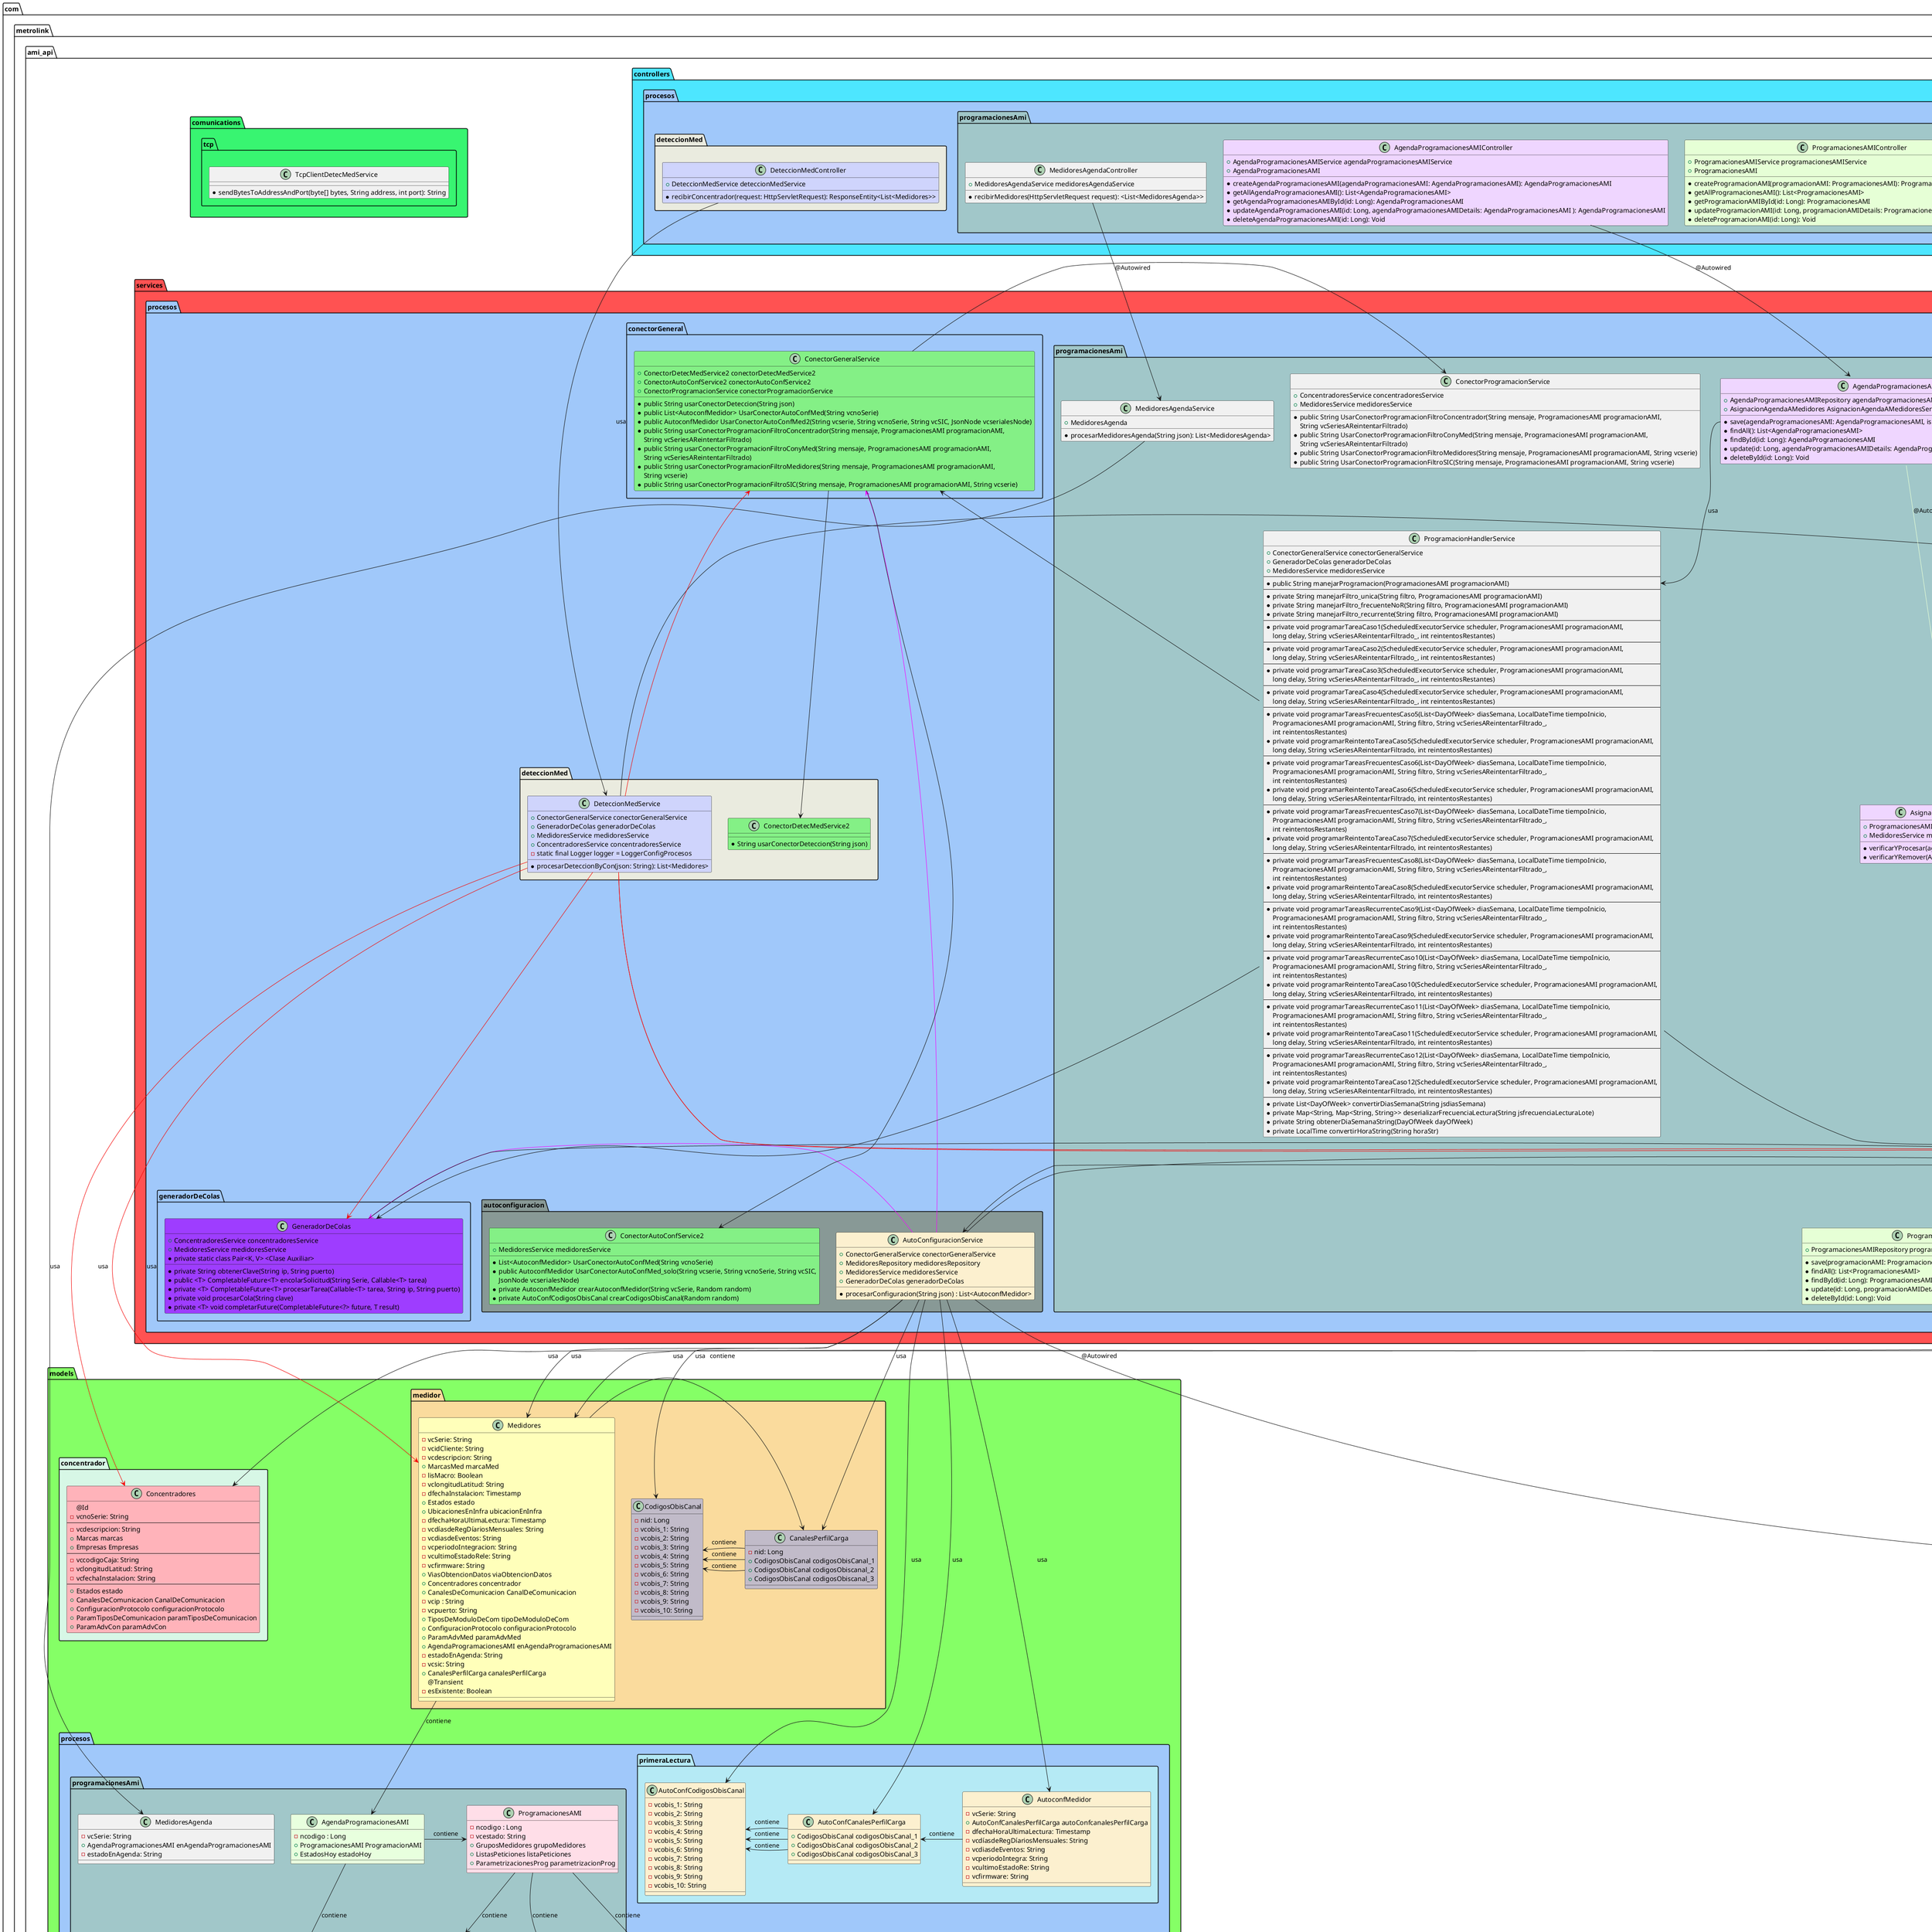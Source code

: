 @startuml "API__procesos"

!define SHOW_PART_PROCESOS 1
!define SHOW_CONCENTRADOR 1
!define SHOW_MEDIDOR 1
!define SHOW_AUTOCONF 1
!define SHOW_PROGRAMACIONES_AMI 1
!define SHOW_COMUNCIATIONS 1

package "C:\ApiAmiMetrolink" {
    package "logs" {
        package "procesos" {
            class procesos_log {
                "procesos.log"

                note "Esto representa un archivo .log"
            }
        }
    }
}


package "com.metrolink.ami_api" {

    package "com.metrolink.ami_api.config"{
        class LoggerConfigProcesos #05f7c3 {

            -static final Logger logger
            +static Logger getLogger()
        }
    }

    package "com.metrolink.ami_api.models" #85ff66{

        !if SHOW_MEDIDOR
        package "com.metrolink.ami_api.models.medidor" #fadb9d{
            class Medidores #FFFFBA {
                - vcSerie: String
                - vcidCliente: String
                - vcdescripcion: String
                + MarcasMed marcaMed
                - lisMacro: Boolean
                - vclongitudLatitud: String
                - dfechaInstalacion: Timestamp
                + Estados estado
                + UbicacionesEnInfra ubicacionEnInfra
                - dfechaHoraUltimaLectura: Timestamp
                - vcdíasdeRegDíariosMensuales: String
                - vcdiasdeEventos: String
                - vcperiodoIntegracion: String
                - vcultimoEstadoRele: String
                - vcfirmware: String
                + ViasObtencionDatos viaObtencionDatos
                + Concentradores concentrador
                + CanalesDeComunicacion CanalDeComunicacion
                - vcip : String
                - vcpuerto: String
                + TiposDeModuloDeCom tipoDeModuloDeCom
                + ConfiguracionProtocolo configuracionProtocolo
                + ParamAdvMed paramAdvMed
                + AgendaProgramacionesAMI enAgendaProgramacionesAMI
                - estadoEnAgenda: String
                - vcsic: String
                + CanalesPerfilCarga canalesPerfilCarga
                @Transient
                - esExistente: Boolean
            }

            class CanalesPerfilCarga #c1bbc9 {
                - nid: Long
                + CodigosObisCanal codigosObisCanal_1
                + CodigosObisCanal codigosObiscanal_2
                + CodigosObisCanal codigosObiscanal_3
            }

            class CodigosObisCanal #c1bbc9{
                - nid: Long
                - vcobis_1: String
                - vcobis_2: String
                - vcobis_3: String
                - vcobis_4: String
                - vcobis_5: String
                - vcobis_6: String
                - vcobis_7: String
                - vcobis_8: String
                - vcobis_9: String
                - vcobis_10: String
            }
        }
        !endif

        !if SHOW_CONCENTRADOR
        package "com.metrolink.ami_api.models.concentrador" #d7f7e6{
            class Concentradores #FFB3BA {
                @Id
                -vcnoSerie: String
                --
                -vcdescripcion: String
                + Marcas marcas
                + Empresas Empresas
                --
                -vccodigoCaja: String
                -vclongitudLatitud: String
                -vcfechaInstalacion: String
                --
                + Estados estado
                + CanalesDeComunicacion CanalDeComunicacion
                + ConfiguracionProtocolo configuracionProtocolo
                + ParamTiposDeComunicacion paramTiposDeComunicacion
                + ParamAdvCon paramAdvCon
            }
        }
        !endif

        !if SHOW_PROGRAMACIONES_AMI

        package "com.metrolink.ami_api.models.procesos" #a0c8fa {
            package "com.metrolink.ami_api.models.procesos.programacionesAmi" #a1c7c9{
                class ProgramacionesAMI  #ffdee8 {
                    - ncodigo : Long
                    - vcestado: String
                    + GruposMedidores grupoMedidores
                    + ListasPeticiones listaPeticiones
                    + ParametrizacionesProg parametrizacionProg
                }

                class ParametrizacionesProg {
                    - ncodigo : Long
                    - vctipoDeLectura: String
                    - dfechaHoraInicio: Timestamp
                    - nreintentos: int
                    - jsdiasSemanaJson: String
                    - jsfrecuenciaLecturaLote: String
                }

                class ListasPeticiones  #ff6b6b {
                    - ncodigo: Long
                    - llectura_perfil_1 :  boolean
                    - leventos : boolean
                    - lregistros : boolean
                    - lfactorPotencia : boolean
                    - linstantaneos : boolean
                    - vcaccionRele: String
                    - dfechaHoraSincronizacion: Timestamp

                }

                class AgendaProgramacionesAMI  #e8ffde {
                    - ncodigo : Long
                    + ProgramacionesAMI ProgramacionAMI
                    + EstadosHoy estadoHoy
                }

                class EstadosHoy{
                    - ncodigo: Long
                    - vcdescripcion: String
                    - lproximo: boolean
                    - dfechaHoraProximo: Timestamp

                }

                class MedidoresAgenda {
                    - vcSerie: String
                    + AgendaProgramacionesAMI enAgendaProgramacionesAMI
                    - estadoEnAgenda: String
                }
            }

            class GrupoMedidores #6ae7f7 {
                nid: long
                vcfiltro: String
                vcidentificador: String
                vcSeriesMed: String
            }
            !endif

            !if SHOW_AUTOCONF
            package "com.metrolink.ami_api.models.procesos.primeraLectura" #b5eaf5{
                class AutoconfMedidor #fcf0cf{
                    - vcSerie: String
                    + AutoConfCanalesPerfilCarga autoConfcanalesPerfilCarga
                    - dfechaHoraUltimaLectura: Timestamp
                    - vcdíasdeRegDíariosMensuales: String
                    - vcdiasdeEventos: String
                    - vcperiodoIntegra: String
                    - vcultimoEstadoRe: String
                    - vcfirmware: String
                }

                class AutoConfCanalesPerfilCarga #fcf0cf{
                    + CodigosObisCanal codigosObisCanal_1
                    + CodigosObisCanal codigosObisCanal_2
                    + CodigosObisCanal codigosObisCanal_3
                }

                class AutoConfCodigosObisCanal #fcf0cf{
                    - vcobis_1: String
                    - vcobis_2: String
                    - vcobis_3: String
                    - vcobis_4: String
                    - vcobis_5: String
                    - vcobis_6: String
                    - vcobis_7: String
                    - vcobis_8: String
                    - vcobis_9: String
                    - vcobis_10: String
                }
            }
        }
        !endif
    }

    package "com.metrolink.ami_api.controllers" #4de6ff{
        !if SHOW_CONCENTRADOR
        package "com.metrolink.ami_api.controllers.concentrador" #d7f7e6{
            class ConcentradoresController #FFB3BA  {
                + ConcentradoresService concentradoresService
                * createConcentrador(concentrador: Concentrador): Concentrador
                * getAllConcentradores() : List<Concentrador>
                * getConcentradorById(id: Long) : Concentrador
                * updateConcentrador(id: Long, concentradorDetails:  Concentrador) : Concentrador
                * deleteConcentrador(id: Long) : void
            }
        }
        !endif

        !if SHOW_MEDIDOR
        package "com.metrolink.ami_api.controllers.medidor" #fadb9d{
            class MedidoresController #FFFFBA{
                + MedidoresService medidoresService
                * createMedidor(medidores: Medidores): Medidores
                * getAllMedidores() : List<Medidores>
                * getMedidorById(vcSerie: String) : Medidores
                * updateMedidor(vcSerie: String, medidorDetails:  Medidores) : Medidores
                * deleteMedidor(vcSerie: String) : void
            }
        }
        !endif

        !if SHOW_PART_PROCESOS
        package "com.metrolink.ami_api.controllers.procesos" #a0c8fa{
            package "com.metrolink.ami_api.controllers.procesos.deteccionMed" #eaebdf{
                class DeteccionMedController #cfd4fc{
                    + DeteccionMedService deteccionMedService
                    * recibirConcentrador(request: HttpServletRequest): ResponseEntity<List<Medidores>>
                }
            }

            !if SHOW_AUTOCONF
            package "com.metrolink.ami_api.controllers.procesos.autoconfiguracion"#889996{
                class AutoConfiguracionController #fcf0cf {
                    + AutoConfiguracionService autoConfiguracionService
                    * recibirConfiguracion(request: HttpServletRequest): ResponseEntity<List<AutoconfMedidor>>
                }
            }
            !endif

            !if SHOW_PROGRAMACIONES_AMI
            package "com.metrolink.ami_api.controllers.procesos.programacionesAmi" #a1c7c9 {
                class AgendaProgramacionesAMIController #efd6ff{
                    + AgendaProgramacionesAMIService agendaProgramacionesAMIService
                    + AgendaProgramacionesAMI
                    * createAgendaProgramacionesAMI(agendaProgramacionesAMI: AgendaProgramacionesAMI): AgendaProgramacionesAMI
                    * getAllAgendaProgramacionesAMI(): List<AgendaProgramacionesAMI>
                    * getAgendaProgramacionesAMIById(id: Long): AgendaProgramacionesAMI
                    * updateAgendaProgramacionesAMI(id: Long, agendaProgramacionesAMIDetails: AgendaProgramacionesAMI ): AgendaProgramacionesAMI
                    * deleteAgendaProgramacionesAMI(id: Long): Void
                }

                class ProgramacionesAMIController #e6ffd6{
                    + ProgramacionesAMIService programacionesAMIService
                    + ProgramacionesAMI
                    * createProgramacionAMI(programacionAMI: ProgramacionesAMI): ProgramacionesAMI
                    * getAllProgramacionesAMI(): List<ProgramacionesAMI>
                    * getProgramacionAMIById(id: Long): ProgramacionesAMI
                    * updateProgramacionAMI(id: Long, programacionAMIDetails: ProgramacionesAMI): ProgramacionesAMI
                    * deleteProgramacionAMI(id: Long): Void
                }

                class MedidoresAgendaController{
                    + MedidoresAgendaService medidoresAgendaService
                    * recibirMedidores(HttpServletRequest request): <List<MedidoresAgenda>>
                }
            }
            !endif
        }
        !endif
    }

    package "com.metrolink.ami_api.services" #ff5252 {
        !if SHOW_CONCENTRADOR






        package "com.metrolink.ami_api.services.concentrador" #d7f7e6 {
            class ConcentradoresService #FFB3BA {
                + ConcentradoresRepository concentradoresRepository
                * save(concentrador: Concentrador, isUpdate : boolean ): Concentrador
                * findAll() : List<Concentrador>
                * findById(id: Long) : Optional<Concentrador>
                * update(vcnoSerie: String, concentradorDetails: Concentradores  )
                * deleteById(id : Long): void
            }


        }
        !endif

        !if SHOW_MEDIDOR
        package "com.metrolink.ami_api.services.medidor" #fadb9d  {
            class MedidoresService #FFFFBA {
                + MedidoresRepository medidoresRepository
                * save(medidores: Medidores, isUpdate : boolean ): Medidores
                * findAll() : List<Medidores>
                * findById(vcSerie: String) : Optional<Medidores>
                * update(vcSerie: String, medidorDetails: Medidores)
                * deleteById(vcSerie : String): void
            }

            class MedidorUtils{
                * obtenerStringDeVcSerie(List<Medidores> medidores): String
            }
        }
        !endif

        !if SHOW_PART_PROCESOS
        package "com.metrolink.ami_api.services.procesos" #a0c8fa{

            package "com.metrolink.ami_api.services.procesos.conectorGeneral"{
                class ConectorGeneralService #84f086 {

                    + ConectorDetecMedService2 conectorDetecMedService2
                    + ConectorAutoConfService2 conectorAutoConfService2
                    + ConectorProgramacionService conectorProgramacionService
                    * public String usarConectorDeteccion(String json)
                    * public List<AutoconfMedidor> UsarConectorAutoConfMed(String vcnoSerie)
                    * public AutoconfMedidor UsarConectorAutoConfMed2(String vcserie, String vcnoSerie, String vcSIC, JsonNode vcserialesNode)
                    *  public String usarConectorProgramacionFiltroConcentrador(String mensaje, ProgramacionesAMI programacionAMI,
                    String vcSeriesAReintentarFiltrado)
                    * public String usarConectorProgramacionFiltroConyMed(String mensaje, ProgramacionesAMI programacionAMI,
                    String vcSeriesAReintentarFiltrado)
                    * public String usarConectorProgramacionFiltroMedidores(String mensaje, ProgramacionesAMI programacionAMI,
                    String vcserie)
                    * public String usarConectorProgramacionFiltroSIC(String mensaje, ProgramacionesAMI programacionAMI, String vcserie)

                }
            }

            package "com.metrolink.ami_api.services.procesos.generadorDeColas"{
                class GeneradorDeColas #9e3dff {

                    + ConcentradoresService concentradoresService
                    + MedidoresService medidoresService
                    * private String obtenerClave(String ip, String puerto)
                    * public <T> CompletableFuture<T> encolarSolicitud(String Serie, Callable<T> tarea)
                    * private <T> CompletableFuture<T> procesarTarea(Callable<T> tarea, String ip, String puerto)
                    * private void procesarCola(String clave)
                    * private <T> void completarFuture(CompletableFuture<?> future, T result)
                    * private static class Pair<K, V> <Clase Auxiliar>



                }
            }


            package "com.metrolink.ami_api.services.procesos.deteccionMed" #eaebdf{
                class DeteccionMedService #cfd4fc{
                    + ConectorGeneralService conectorGeneralService
                    + GeneradorDeColas generadorDeColas
                    + MedidoresService medidoresService
                    + ConcentradoresService concentradoresService
                    - static final Logger logger = LoggerConfigProcesos
                    * procesarDeteccionByCon(json: String): List<Medidores>
                }
                class ConectorDetecMedService2 #84f086{
                    * String usarConectorDeteccion(String json)

                }
            }

            !if SHOW_AUTOCONF
            package "com.metrolink.ami_api.services.procesos.autoconfiguracion" #889996{
                class AutoConfiguracionService #fcf0cf {
                    + ConectorGeneralService conectorGeneralService
                    + MedidoresRepository medidoresRepository
                    + MedidoresService medidoresService
                    + GeneradorDeColas generadorDeColas
                    * procesarConfiguracion(String json) : List<AutoconfMedidor>
                }

                class ConectorAutoConfService2  #84f086{

                    + MedidoresService medidoresService
                    * List<AutoconfMedidor> UsarConectorAutoConfMed(String vcnoSerie)
                    *  public AutoconfMedidor UsarConectorAutoConfMed_solo(String vcserie, String vcnoSerie, String vcSIC,
                    JsonNode vcserialesNode)
                    * private AutoconfMedidor crearAutoconfMedidor(String vcSerie, Random random)
                    * private AutoConfCodigosObisCanal crearCodigosObisCanal(Random random)

                }
            }
            !endif

            !if SHOW_PROGRAMACIONES_AMI
            package "com.metrolink.ami_api.services.procesos.programacionesAmi" #a1c7c9{
                class ProgramacionesAMIService #e6ffd6{
                    + ProgramacionesAMIRepository programacionesAMIRepository
                    * save(programacionAMI: ProgramacionesAMI, isUpdate: boolean): ProgramacionesAMI
                    * findAll(): List<ProgramacionesAMI>
                    * findById(id: Long): ProgramacionesAMI
                    * update(id: Long, programacionAMIDetails: ProgramacionesAMI): ProgramacionesAMI
                    * deleteById(id: Long): Void
                }

                class AgendaProgramacionesAMIService #efd6ff {
                    + AgendaProgramacionesAMIRepository agendaProgramacionesAMIRepository
                    + AsignacionAgendaAMedidores AsignacionAgendaAMedidoresService
                    * save(agendaProgramacionesAMI: AgendaProgramacionesAMI, isUpdate: boolean): AgendaProgramacionesAMI
                    * findAll(): List<AgendaProgramacionesAMI>
                    * findById(id: Long): AgendaProgramacionesAMI
                    * update(id: Long, agendaProgramacionesAMIDetails: AgendaProgramacionesAMI): AgendaProgramacionesAMI
                    * deleteById(id: Long): Void
                }

                class AsignacionAgendaAMedidoresService #efd6ff {
                    + ProgramacionesAMIService programacionesAMIService
                    + MedidoresService medidoresService
                    * verificarYProcesar(agenda: AgendaProgramacionesAMI): void
                    * verificarYRemover(AgendaProgramacionesAMI agenda): void
                }

                class MedidoresAgendaService{
                    + MedidoresAgenda
                    * procesarMedidoresAgenda(String json): List<MedidoresAgenda>
                }

                class ConectorProgramacionService {
                    + ConcentradoresService concentradoresService
                    + MedidoresService medidoresService
                    * public String UsarConectorProgramacionFiltroConcentrador(String mensaje, ProgramacionesAMI programacionAMI,
                    String vcSeriesAReintentarFiltrado)
                    * public String UsarConectorProgramacionFiltroConyMed(String mensaje, ProgramacionesAMI programacionAMI,
                    String vcSeriesAReintentarFiltrado)
                    * public String UsarConectorProgramacionFiltroMedidores(String mensaje, ProgramacionesAMI programacionAMI, String vcserie)
                    * public String UsarConectorProgramacionFiltroSIC(String mensaje, ProgramacionesAMI programacionAMI, String vcserie)
                }
                class ProgramacionHandlerService{
                    + ConectorGeneralService conectorGeneralService
                    + GeneradorDeColas generadorDeColas
                    + MedidoresService medidoresService
                    --
                    * public String manejarProgramacion(ProgramacionesAMI programacionAMI)
                    --
                    * private String manejarFiltro_unica(String filtro, ProgramacionesAMI programacionAMI)
                    * private String manejarFiltro_frecuenteNoR(String filtro, ProgramacionesAMI programacionAMI)
                    * private String manejarFiltro_recurrente(String filtro, ProgramacionesAMI programacionAMI)
                    --
                    * private void programarTareaCaso1(ScheduledExecutorService scheduler, ProgramacionesAMI programacionAMI,
                    long delay, String vcSeriesAReintentarFiltrado_, int reintentosRestantes)
                    --
                    * private void programarTareaCaso2(ScheduledExecutorService scheduler, ProgramacionesAMI programacionAMI,
                    long delay, String vcSeriesAReintentarFiltrado_, int reintentosRestantes)
                    --
                    * private void programarTareaCaso3(ScheduledExecutorService scheduler, ProgramacionesAMI programacionAMI,
                    long delay, String vcSeriesAReintentarFiltrado_, int reintentosRestantes)
                    --
                    * private void programarTareaCaso4(ScheduledExecutorService scheduler, ProgramacionesAMI programacionAMI,
                    long delay, String vcSeriesAReintentarFiltrado_, int reintentosRestantes)
                    --
                    * private void programarTareasFrecuentesCaso5(List<DayOfWeek> diasSemana, LocalDateTime tiempoInicio,
                    ProgramacionesAMI programacionAMI, String filtro, String vcSeriesAReintentarFiltrado_,
                    int reintentosRestantes)
                    * private void programarReintentoTareaCaso5(ScheduledExecutorService scheduler, ProgramacionesAMI programacionAMI,
                    long delay, String vcSeriesAReintentarFiltrado, int reintentosRestantes)
                    --
                    * private void programarTareasFrecuentesCaso6(List<DayOfWeek> diasSemana, LocalDateTime tiempoInicio,
                    ProgramacionesAMI programacionAMI, String filtro, String vcSeriesAReintentarFiltrado_,
                    int reintentosRestantes)
                    * private void programarReintentoTareaCaso6(ScheduledExecutorService scheduler, ProgramacionesAMI programacionAMI,
                    long delay, String vcSeriesAReintentarFiltrado, int reintentosRestantes)
                    --
                    * private void programarTareasFrecuentesCaso7(List<DayOfWeek> diasSemana, LocalDateTime tiempoInicio,
                    ProgramacionesAMI programacionAMI, String filtro, String vcSeriesAReintentarFiltrado_,
                    int reintentosRestantes)
                    * private void programarReintentoTareaCaso7(ScheduledExecutorService scheduler, ProgramacionesAMI programacionAMI,
                    long delay, String vcSeriesAReintentarFiltrado, int reintentosRestantes)
                    --
                    * private void programarTareasFrecuentesCaso8(List<DayOfWeek> diasSemana, LocalDateTime tiempoInicio,
                    ProgramacionesAMI programacionAMI, String filtro, String vcSeriesAReintentarFiltrado_,
                    int reintentosRestantes)
                    * private void programarReintentoTareaCaso8(ScheduledExecutorService scheduler, ProgramacionesAMI programacionAMI,
                    long delay, String vcSeriesAReintentarFiltrado, int reintentosRestantes)
                    --
                    * private void programarTareasRecurrenteCaso9(List<DayOfWeek> diasSemana, LocalDateTime tiempoInicio,
                    ProgramacionesAMI programacionAMI, String filtro, String vcSeriesAReintentarFiltrado_,
                    int reintentosRestantes)
                    * private void programarReintentoTareaCaso9(ScheduledExecutorService scheduler, ProgramacionesAMI programacionAMI,
                    long delay, String vcSeriesAReintentarFiltrado, int reintentosRestantes)
                    --
                    * private void programarTareasRecurrenteCaso10(List<DayOfWeek> diasSemana, LocalDateTime tiempoInicio,
                    ProgramacionesAMI programacionAMI, String filtro, String vcSeriesAReintentarFiltrado_,
                    int reintentosRestantes)
                    * private void programarReintentoTareaCaso10(ScheduledExecutorService scheduler, ProgramacionesAMI programacionAMI,
                    long delay, String vcSeriesAReintentarFiltrado, int reintentosRestantes)
                    --
                    * private void programarTareasRecurrenteCaso11(List<DayOfWeek> diasSemana, LocalDateTime tiempoInicio,
                    ProgramacionesAMI programacionAMI, String filtro, String vcSeriesAReintentarFiltrado_,
                    int reintentosRestantes)
                    * private void programarReintentoTareaCaso11(ScheduledExecutorService scheduler, ProgramacionesAMI programacionAMI,
                    long delay, String vcSeriesAReintentarFiltrado, int reintentosRestantes)
                    --
                    * private void programarTareasRecurrenteCaso12(List<DayOfWeek> diasSemana, LocalDateTime tiempoInicio,
                    ProgramacionesAMI programacionAMI, String filtro, String vcSeriesAReintentarFiltrado_,
                    int reintentosRestantes)
                    * private void programarReintentoTareaCaso12(ScheduledExecutorService scheduler, ProgramacionesAMI programacionAMI,
                    long delay, String vcSeriesAReintentarFiltrado, int reintentosRestantes)
                    --
                    * private List<DayOfWeek> convertirDiasSemana(String jsdiasSemana)
                    * private Map<String, Map<String, String>> deserializarFrecuenciaLectura(String jsfrecuenciaLecturaLote)
                    * private String obtenerDiaSemanaString(DayOfWeek dayOfWeek)
                    * private LocalTime convertirHoraString(String horaStr)
                }
            }
            !endif
        }
        !endif
    }

    !if SHOW_COMUNCIATIONS
    package "com.metrolink.ami_api.comunications" #38f571{
        package "com.metrolink.ami_api.comunications.tcp" {
            class TcpClientDetecMedService {
                * sendBytesToAddressAndPort(byte[] bytes, String address, int port): String
            }
        }
    }
    !endif

    package "com.metrolink.ami_api.repositories" #edf739{
        !if SHOW_CONCENTRADOR
        package "com.metrolink.ami_api.repositories.concentrador" #d7f7e6 {
            interface ConcentradoresRepository #FFB3BA {
            }
        }
        !endif

        !if SHOW_MEDIDOR
        package "com.metrolink.ami_api.repositories.medidor" #fadb9d {
            interface MedidoresRepository #FFFFBA {
            }
        }
        !endif

        !if SHOW_PROGRAMACIONES_AMI
        package "com.metrolink.ami_api.repositories.procesos" #a0c8fa {
            package "com.metrolink.ami_api.repositories.procesos.programacionesAmi" #a1c7c9{
                interface AgendaProgramacionesAMIRepository #efd6ff{
                }
                interface ProgramacionesAMIRepository #e6ffd6{
                }
            }
        }
        !endif
    }
}

ConcentradoresController -> ConcentradoresService : usa
ConcentradoresService --> Concentradores : usa
ConcentradoresService -> ConcentradoresRepository : usa

MedidoresController -> MedidoresService : usa
MedidoresService --> Medidores : usa
MedidoresService -> MedidoresRepository : usa

!if SHOW_PART_PROCESOS
DeteccionMedController -> DeteccionMedService : usa

DeteccionMedService -> MedidoresService #f50707: @Autowired
DeteccionMedService -> ConcentradoresService #f50707  : @Autowired
DeteccionMedService -> Medidores #f50707: usa
DeteccionMedService -> Concentradores #f50707: usa

DeteccionMedService -> LoggerConfigProcesos: usa

AutoConfiguracionController --> AutoConfiguracionService : @Autowired
AutoConfiguracionService -> MedidoresService : @Autowired
AutoConfiguracionService --> MedidoresRepository : @Autowired
AutoConfiguracionService -> CanalesPerfilCarga : usa
AutoConfiguracionService -> CodigosObisCanal : usa
AutoConfiguracionService -> Medidores : usa
AutoConfiguracionService -> AutoConfCanalesPerfilCarga : usa
AutoConfiguracionService -> AutoConfCodigosObisCanal : usa
AutoConfiguracionService -> AutoconfMedidor : usa


' ConectorAutoConfService -> Medidores: usa
' ConectorAutoConfService -> AutoConfCanalesPerfilCarga: usa
' ConectorAutoConfService -> AutoConfCodigosObisCanal: usa
' ConectorAutoConfService -> AutoconfMedidor: usa
' ConectorAutoConfService -> MedidoresService: @Autowired

ProgramacionesAMI --> GrupoMedidores: contiene
ProgramacionesAMI --> ListasPeticiones: contiene
ProgramacionesAMI --> ParametrizacionesProg: contiene

AgendaProgramacionesAMI -> ProgramacionesAMI: contiene
AgendaProgramacionesAMI --> EstadosHoy: contiene

Medidores --> AgendaProgramacionesAMI: contiene
Medidores -> CanalesPerfilCarga: contiene

CanalesPerfilCarga -> CodigosObisCanal: contiene
CanalesPerfilCarga -> CodigosObisCanal: contiene
CanalesPerfilCarga -> CodigosObisCanal: contiene

AutoconfMedidor -> AutoConfCanalesPerfilCarga: contiene
AutoConfCanalesPerfilCarga -> AutoConfCodigosObisCanal: contiene
AutoConfCanalesPerfilCarga -> AutoConfCodigosObisCanal: contiene
AutoConfCanalesPerfilCarga -> AutoConfCodigosObisCanal: contiene

ProgramacionesAMIController --> ProgramacionesAMIService: @Autowired
ProgramacionesAMIService --> ProgramacionesAMIRepository: @Autowired

AgendaProgramacionesAMIController --> AgendaProgramacionesAMIService: @Autowired

AgendaProgramacionesAMIService --> AsignacionAgendaAMedidoresService #e6ffd6: @Autowired
AgendaProgramacionesAMIService --> AgendaProgramacionesAMIRepository: @Autowired

AsignacionAgendaAMedidoresService --> ProgramacionesAMIService: @Autowired
AsignacionAgendaAMedidoresService -> MedidoresService: @Autowired


' ConectorDetecMedService --> TcpClientDetecMedService: @Autowired

MedidoresAgendaController --> MedidoresAgendaService: @Autowired
MedidoresAgendaService --> MedidoresAgenda: usa

LoggerConfigProcesos --> procesos_log


' ConectorDetecMedService -> SharedTaskQueueConc: implementa

' ConectorAutoConfService -> SharedTaskQueueConc: implementa

AsignacionAgendaAMedidoresService -> MedidorUtils::obtenerStringDeVcSerie

AutoConfiguracionService --> ConectorGeneralService #f507FF
AutoConfiguracionService -> GeneradorDeColas #f507FF


DeteccionMedService --> ConectorGeneralService #f50707

DeteccionMedService --> GeneradorDeColas #f50707


ConectorGeneralService ---> ConectorDetecMedService2
ConectorGeneralService ---> ConectorAutoConfService2
ConectorGeneralService -> ConectorProgramacionService

GeneradorDeColas -> ConcentradoresService

ProgramacionHandlerService -> ConectorGeneralService
ProgramacionHandlerService --> GeneradorDeColas
ProgramacionHandlerService -> MedidoresService


AgendaProgramacionesAMIService::save --> ProgramacionHandlerService::manejarProgramacion: usa



!endif

@enduml
